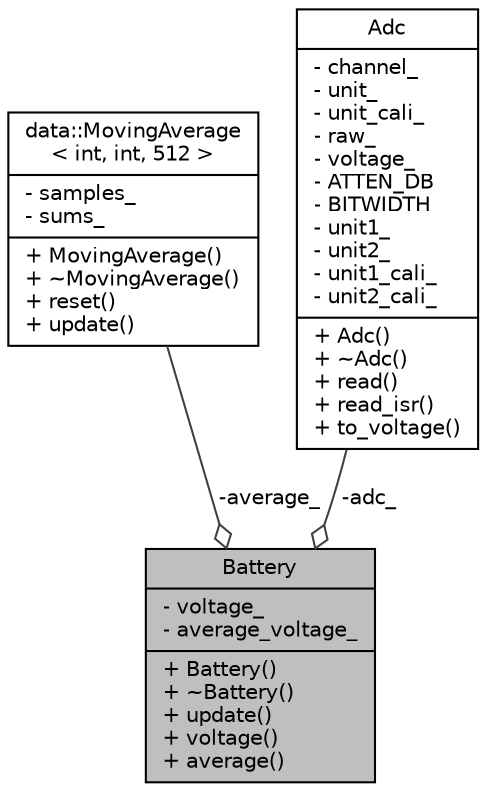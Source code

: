 digraph "Battery"
{
 // LATEX_PDF_SIZE
  edge [fontname="Helvetica",fontsize="10",labelfontname="Helvetica",labelfontsize="10"];
  node [fontname="Helvetica",fontsize="10",shape=record];
  Node1 [label="{Battery\n|- voltage_\l- average_voltage_\l|+ Battery()\l+ ~Battery()\l+ update()\l+ voltage()\l+ average()\l}",height=0.2,width=0.4,color="black", fillcolor="grey75", style="filled", fontcolor="black",tooltip=" "];
  Node2 -> Node1 [color="grey25",fontsize="10",style="solid",label=" -average_" ,arrowhead="odiamond",fontname="Helvetica"];
  Node2 [label="{data::MovingAverage\l\< int, int, 512 \>\n|- samples_\l- sums_\l|+ MovingAverage()\l+ ~MovingAverage()\l+ reset()\l+ update()\l}",height=0.2,width=0.4,color="black", fillcolor="white", style="filled",URL="$classdata_1_1MovingAverage.html",tooltip=" "];
  Node3 -> Node1 [color="grey25",fontsize="10",style="solid",label=" -adc_" ,arrowhead="odiamond",fontname="Helvetica"];
  Node3 [label="{Adc\n|- channel_\l- unit_\l- unit_cali_\l- raw_\l- voltage_\l- ATTEN_DB\l- BITWIDTH\l- unit1_\l- unit2_\l- unit1_cali_\l- unit2_cali_\l|+ Adc()\l+ ~Adc()\l+ read()\l+ read_isr()\l+ to_voltage()\l}",height=0.2,width=0.4,color="black", fillcolor="white", style="filled",URL="$classAdc.html",tooltip=" "];
}

